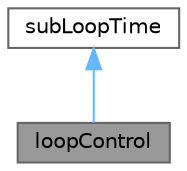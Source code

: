 digraph "loopControl"
{
 // LATEX_PDF_SIZE
  bgcolor="transparent";
  edge [fontname=Helvetica,fontsize=10,labelfontname=Helvetica,labelfontsize=10];
  node [fontname=Helvetica,fontsize=10,shape=box,height=0.2,width=0.4];
  Node1 [id="Node000001",label="loopControl",height=0.2,width=0.4,color="gray40", fillcolor="grey60", style="filled", fontcolor="black",tooltip="A class for managing arbitrary loops with the ability to invoke function object execution."];
  Node2 -> Node1 [id="edge1_Node000001_Node000002",dir="back",color="steelblue1",style="solid",tooltip=" "];
  Node2 [id="Node000002",label="subLoopTime",height=0.2,width=0.4,color="gray40", fillcolor="white", style="filled",URL="$classFoam_1_1subLoopTime.html",tooltip="A class for managing sub-loops referencing Time."];
}
